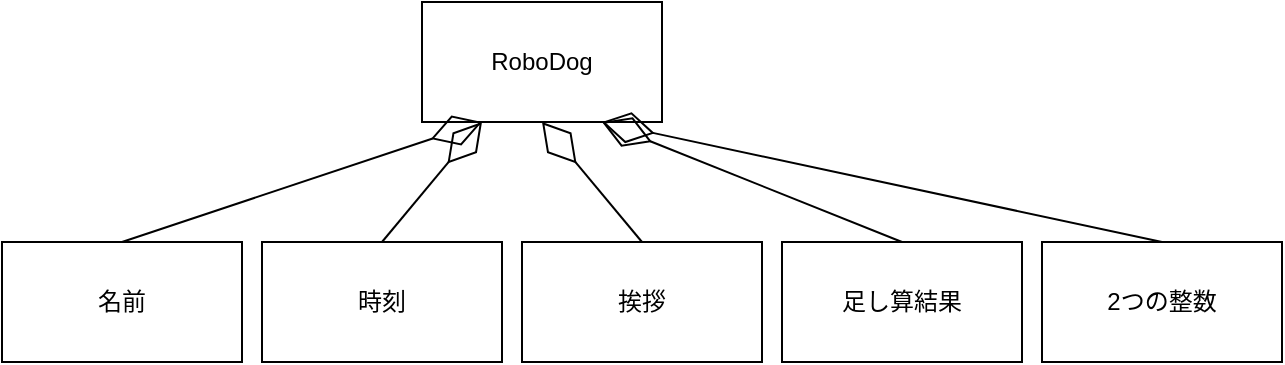 <mxfile version="28.2.1">
  <diagram name="ページ1" id="Fh9y1Wz32T9L044Og7ih">
    <mxGraphModel dx="1523" dy="756" grid="1" gridSize="10" guides="1" tooltips="1" connect="1" arrows="1" fold="1" page="1" pageScale="1" pageWidth="827" pageHeight="1169" math="0" shadow="0">
      <root>
        <mxCell id="0" />
        <mxCell id="1" parent="0" />
        <mxCell id="iG9bE6zkd-F647qhW3I0-1" value="RoboDog" style="rounded=0;whiteSpace=wrap;html=1;" vertex="1" parent="1">
          <mxGeometry x="120" y="40" width="120" height="60" as="geometry" />
        </mxCell>
        <mxCell id="iG9bE6zkd-F647qhW3I0-2" value="名前" style="rounded=0;whiteSpace=wrap;html=1;" vertex="1" parent="1">
          <mxGeometry x="-90" y="160" width="120" height="60" as="geometry" />
        </mxCell>
        <mxCell id="iG9bE6zkd-F647qhW3I0-3" value="" style="endArrow=diamondThin;endFill=0;endSize=24;html=1;rounded=0;entryX=0.25;entryY=1;entryDx=0;entryDy=0;exitX=0.5;exitY=0;exitDx=0;exitDy=0;" edge="1" parent="1" source="iG9bE6zkd-F647qhW3I0-2" target="iG9bE6zkd-F647qhW3I0-1">
          <mxGeometry width="160" relative="1" as="geometry">
            <mxPoint x="80" y="220" as="sourcePoint" />
            <mxPoint x="240" y="220" as="targetPoint" />
          </mxGeometry>
        </mxCell>
        <mxCell id="iG9bE6zkd-F647qhW3I0-4" value="時刻" style="rounded=0;whiteSpace=wrap;html=1;" vertex="1" parent="1">
          <mxGeometry x="40" y="160" width="120" height="60" as="geometry" />
        </mxCell>
        <mxCell id="iG9bE6zkd-F647qhW3I0-5" value="" style="endArrow=diamondThin;endFill=0;endSize=24;html=1;rounded=0;entryX=0.25;entryY=1;entryDx=0;entryDy=0;exitX=0.5;exitY=0;exitDx=0;exitDy=0;" edge="1" parent="1" source="iG9bE6zkd-F647qhW3I0-4" target="iG9bE6zkd-F647qhW3I0-1">
          <mxGeometry width="160" relative="1" as="geometry">
            <mxPoint x="140" y="340" as="sourcePoint" />
            <mxPoint x="210" y="220" as="targetPoint" />
          </mxGeometry>
        </mxCell>
        <mxCell id="iG9bE6zkd-F647qhW3I0-6" value="挨拶" style="rounded=0;whiteSpace=wrap;html=1;" vertex="1" parent="1">
          <mxGeometry x="170" y="160" width="120" height="60" as="geometry" />
        </mxCell>
        <mxCell id="iG9bE6zkd-F647qhW3I0-7" value="" style="endArrow=diamondThin;endFill=0;endSize=24;html=1;rounded=0;entryX=0.5;entryY=1;entryDx=0;entryDy=0;exitX=0.5;exitY=0;exitDx=0;exitDy=0;" edge="1" parent="1" source="iG9bE6zkd-F647qhW3I0-6" target="iG9bE6zkd-F647qhW3I0-1">
          <mxGeometry width="160" relative="1" as="geometry">
            <mxPoint x="390" y="450" as="sourcePoint" />
            <mxPoint x="460" y="330" as="targetPoint" />
          </mxGeometry>
        </mxCell>
        <mxCell id="iG9bE6zkd-F647qhW3I0-8" value="2つの整数" style="rounded=0;whiteSpace=wrap;html=1;" vertex="1" parent="1">
          <mxGeometry x="430" y="160" width="120" height="60" as="geometry" />
        </mxCell>
        <mxCell id="iG9bE6zkd-F647qhW3I0-9" value="" style="endArrow=diamondThin;endFill=0;endSize=24;html=1;rounded=0;entryX=0.75;entryY=1;entryDx=0;entryDy=0;exitX=0.5;exitY=0;exitDx=0;exitDy=0;" edge="1" parent="1" source="iG9bE6zkd-F647qhW3I0-8" target="iG9bE6zkd-F647qhW3I0-1">
          <mxGeometry width="160" relative="1" as="geometry">
            <mxPoint x="410" y="330" as="sourcePoint" />
            <mxPoint x="480" y="210" as="targetPoint" />
          </mxGeometry>
        </mxCell>
        <mxCell id="iG9bE6zkd-F647qhW3I0-10" value="足し算結果" style="rounded=0;whiteSpace=wrap;html=1;" vertex="1" parent="1">
          <mxGeometry x="300" y="160" width="120" height="60" as="geometry" />
        </mxCell>
        <mxCell id="iG9bE6zkd-F647qhW3I0-11" value="" style="endArrow=diamondThin;endFill=0;endSize=24;html=1;rounded=0;entryX=0.75;entryY=1;entryDx=0;entryDy=0;exitX=0.5;exitY=0;exitDx=0;exitDy=0;" edge="1" parent="1" source="iG9bE6zkd-F647qhW3I0-10" target="iG9bE6zkd-F647qhW3I0-1">
          <mxGeometry width="160" relative="1" as="geometry">
            <mxPoint x="350" y="250" as="sourcePoint" />
            <mxPoint x="420" y="130" as="targetPoint" />
          </mxGeometry>
        </mxCell>
      </root>
    </mxGraphModel>
  </diagram>
</mxfile>
